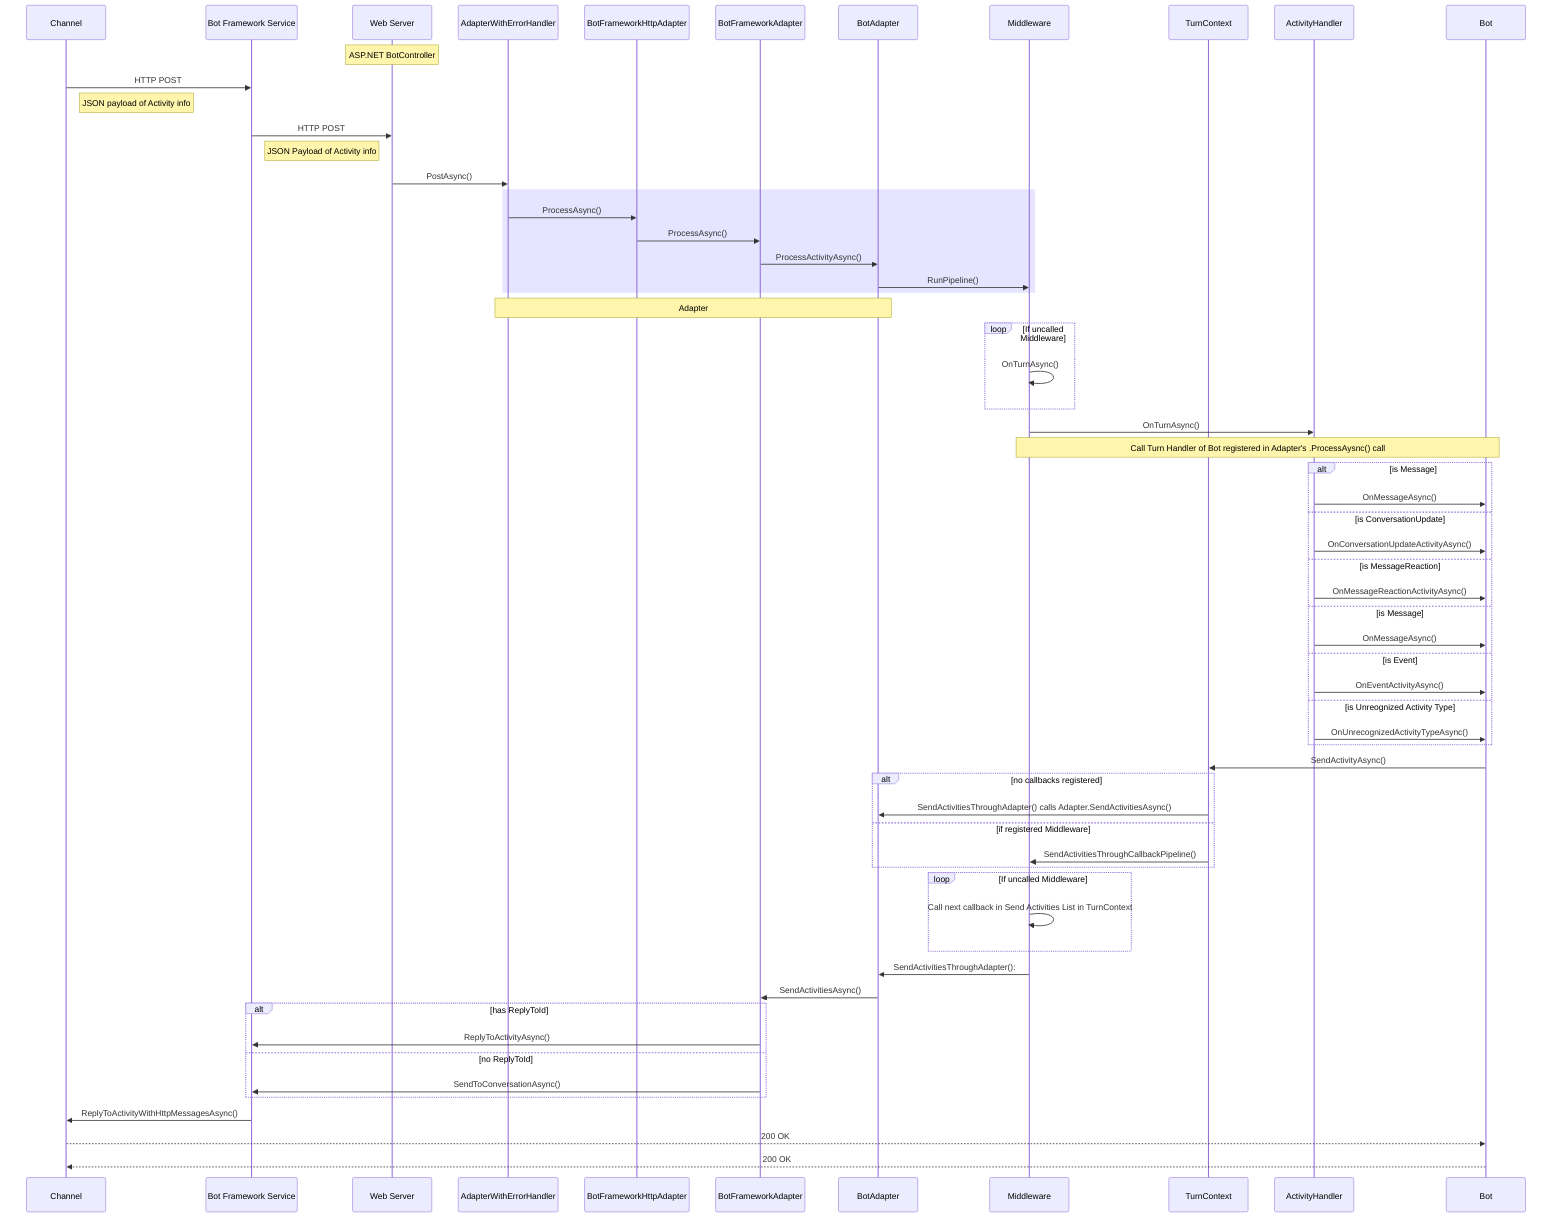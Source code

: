 sequenceDiagram
        participant Channel
        participant BFS as Bot Framework Service
        participant WebServer as Web Server
        Note over WebServer: ASP.NET BotController
        participant Adapter as AdapterWithErrorHandler
        participant BotFrameworkHttpAdapter
        participant BotFrameworkAdapter
        participant BotAdapter
        participant Middleware
        participant TurnContext
        participant ActivityHandler
        participant Bot

        Channel ->> BFS: HTTP POST
        Note right of Channel: JSON payload of Activity info

        BFS ->> WebServer: HTTP POST
        Note right of BFS: JSON Payload of Activity info

        WebServer ->> Adapter: PostAsync()
        rect rgba(0, 0, 255, .1)
            Adapter ->> BotFrameworkHttpAdapter: ProcessAsync()
            BotFrameworkHttpAdapter ->> BotFrameworkAdapter: ProcessAsync()
            BotFrameworkAdapter ->> BotAdapter : ProcessActivityAsync()
            BotAdapter ->> Middleware: RunPipeline()
        end
        Note over Adapter, BotAdapter: Adapter
        loop If uncalled Middleware
            Middleware ->> Middleware: OnTurnAsync()
        end

        Middleware ->> ActivityHandler: OnTurnAsync()
        Note over Middleware, Bot: Call Turn Handler of Bot registered in Adapter's .ProcessAysnc() call
        alt is Message
                ActivityHandler ->> Bot: OnMessageAsync()
            
            else is ConversationUpdate
                ActivityHandler ->> Bot: OnConversationUpdateActivityAsync()
            
            else is MessageReaction
                ActivityHandler ->> Bot: OnMessageReactionActivityAsync()
            
            else is Message
                ActivityHandler ->> Bot: OnMessageAsync()
            
            else is Event
                ActivityHandler ->> Bot: OnEventActivityAsync()
            
            else is Unreognized Activity Type
                ActivityHandler ->> Bot: OnUnrecognizedActivityTypeAsync()
        end

        Bot ->> TurnContext: SendActivityAsync()

        alt no callbacks registered
                TurnContext ->> BotAdapter: SendActivitiesThroughAdapter() calls Adapter.SendActivitiesAsync()
            else if registered Middleware
                TurnContext ->> Middleware: SendActivitiesThroughCallbackPipeline()
        end

        loop If uncalled Middleware
            Middleware ->> Middleware: Call next callback in Send Activities List in TurnContext
        end

        Middleware ->> BotAdapter: SendActivitiesThroughAdapter(): 
        BotAdapter ->> BotFrameworkAdapter: SendActivitiesAsync()
        alt has ReplyToId
            BotFrameworkAdapter ->> BFS: ReplyToActivityAsync() 
        else no ReplyToId
            BotFrameworkAdapter ->> BFS: SendToConversationAsync()
        end

        BFS ->> Channel: ReplyToActivityWithHttpMessagesAsync()

        Channel -->> Bot: 200 OK
        Bot -->> Channel: 200 OK